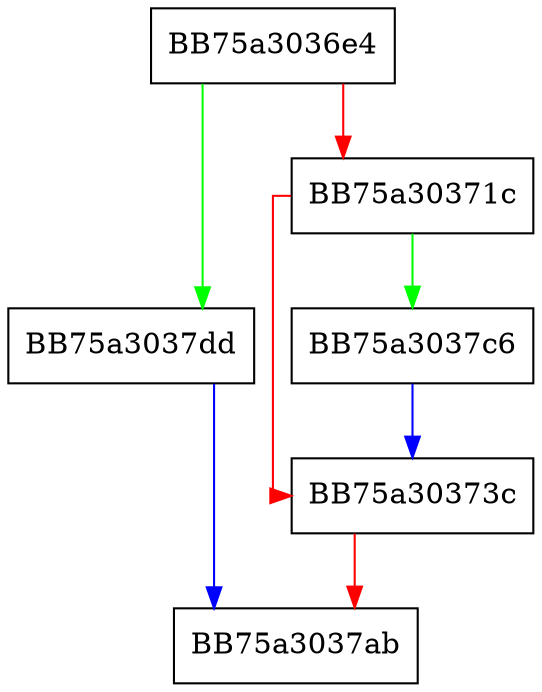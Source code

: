 digraph msil_emit_push_ptrsum3 {
  node [shape="box"];
  graph [splines=ortho];
  BB75a3036e4 -> BB75a3037dd [color="green"];
  BB75a3036e4 -> BB75a30371c [color="red"];
  BB75a30371c -> BB75a3037c6 [color="green"];
  BB75a30371c -> BB75a30373c [color="red"];
  BB75a30373c -> BB75a3037ab [color="red"];
  BB75a3037c6 -> BB75a30373c [color="blue"];
  BB75a3037dd -> BB75a3037ab [color="blue"];
}